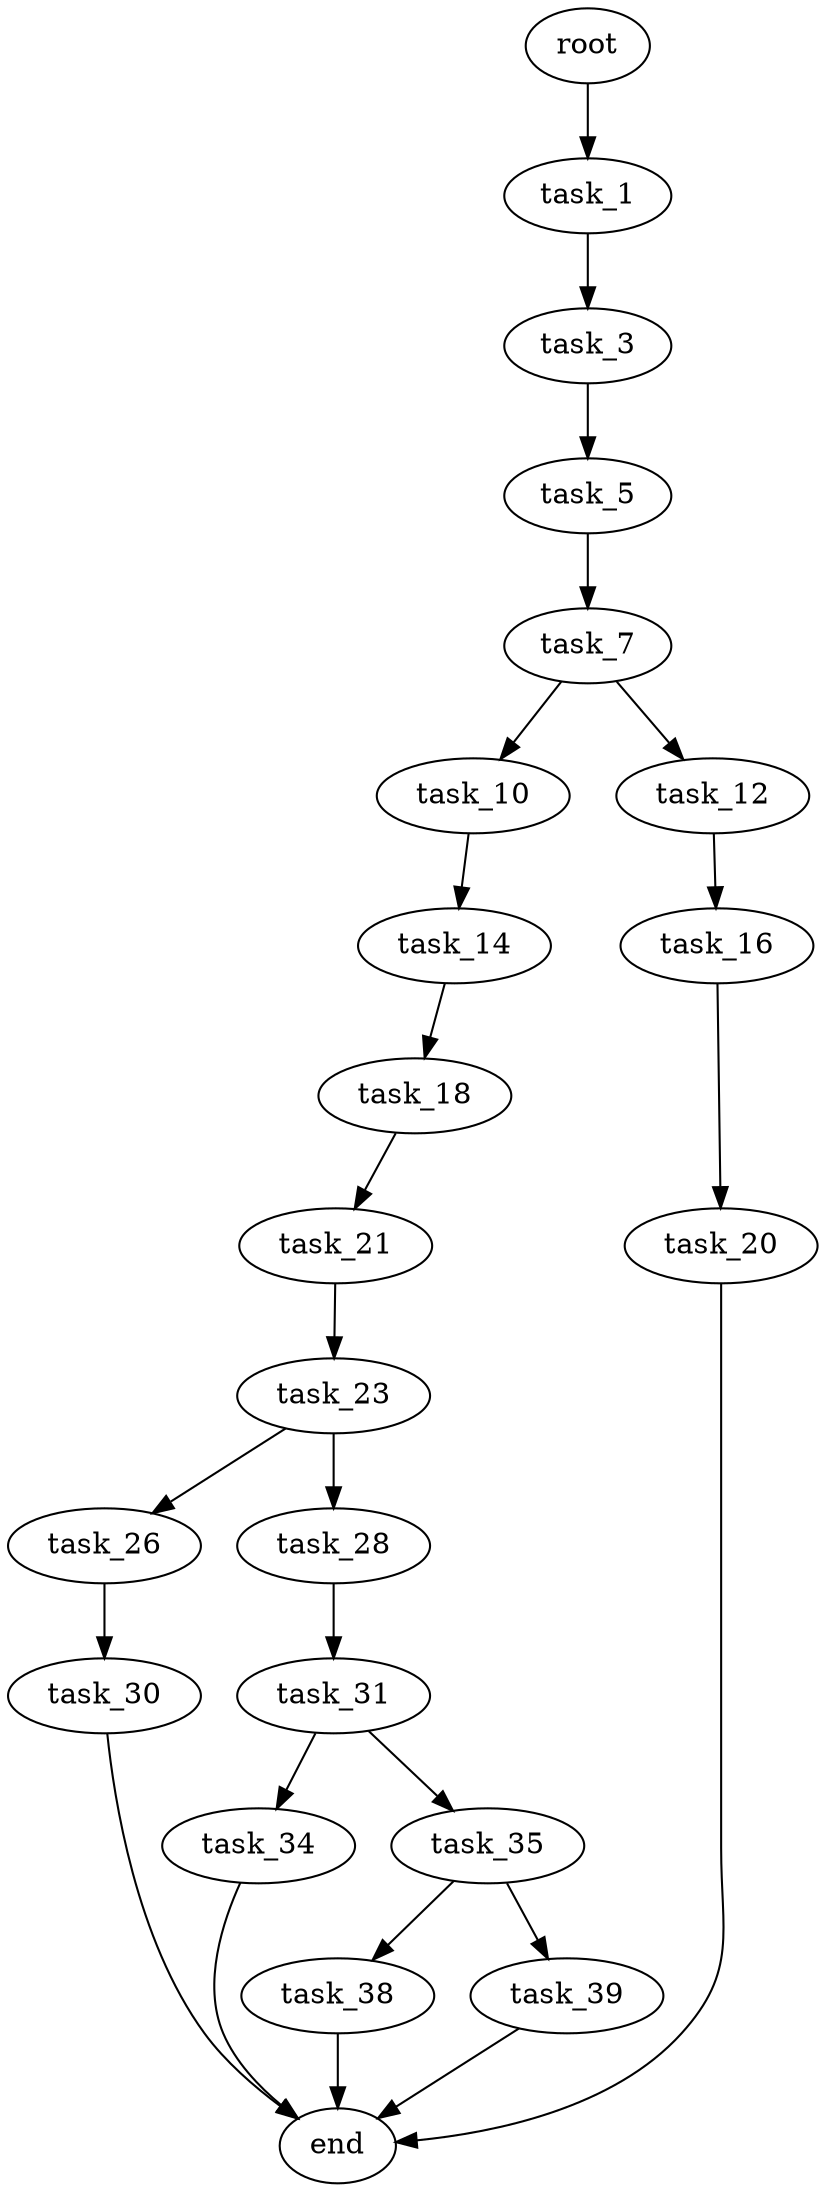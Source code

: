 digraph G {
  root [size="0.000000"];
  task_1 [size="68719476736.000000"];
  task_3 [size="468818085736.000000"];
  task_5 [size="10532055760.000000"];
  task_7 [size="24370377509.000000"];
  task_10 [size="1386416426.000000"];
  task_12 [size="242077942822.000000"];
  task_14 [size="368293445632.000000"];
  task_16 [size="270290548242.000000"];
  task_18 [size="39076671222.000000"];
  task_20 [size="28991029248.000000"];
  task_21 [size="3021737455.000000"];
  task_23 [size="7459212918.000000"];
  task_26 [size="160976627760.000000"];
  task_28 [size="108290413063.000000"];
  task_30 [size="186388291328.000000"];
  task_31 [size="353271624105.000000"];
  task_34 [size="231928233984.000000"];
  task_35 [size="33890533192.000000"];
  task_38 [size="549755813888.000000"];
  task_39 [size="461911270656.000000"];
  end [size="0.000000"];

  root -> task_1 [size="1.000000"];
  task_1 -> task_3 [size="134217728.000000"];
  task_3 -> task_5 [size="679477248.000000"];
  task_5 -> task_7 [size="411041792.000000"];
  task_7 -> task_10 [size="411041792.000000"];
  task_7 -> task_12 [size="411041792.000000"];
  task_10 -> task_14 [size="75497472.000000"];
  task_12 -> task_16 [size="209715200.000000"];
  task_14 -> task_18 [size="411041792.000000"];
  task_16 -> task_20 [size="838860800.000000"];
  task_18 -> task_21 [size="75497472.000000"];
  task_20 -> end [size="1.000000"];
  task_21 -> task_23 [size="75497472.000000"];
  task_23 -> task_26 [size="209715200.000000"];
  task_23 -> task_28 [size="209715200.000000"];
  task_26 -> task_30 [size="209715200.000000"];
  task_28 -> task_31 [size="209715200.000000"];
  task_30 -> end [size="1.000000"];
  task_31 -> task_34 [size="536870912.000000"];
  task_31 -> task_35 [size="536870912.000000"];
  task_34 -> end [size="1.000000"];
  task_35 -> task_38 [size="679477248.000000"];
  task_35 -> task_39 [size="679477248.000000"];
  task_38 -> end [size="1.000000"];
  task_39 -> end [size="1.000000"];
}
